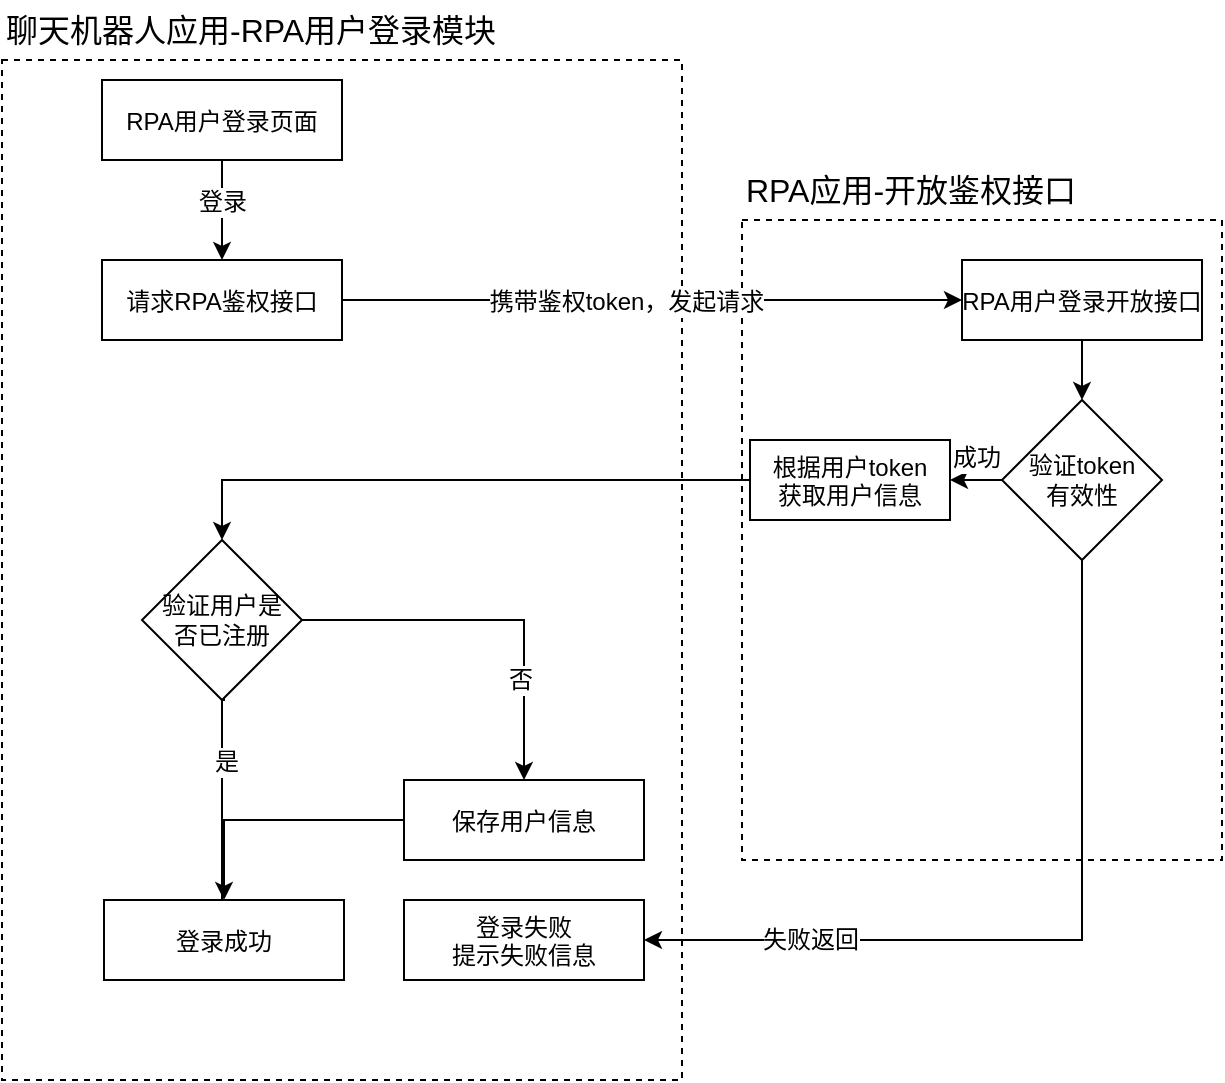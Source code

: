 <mxfile version="20.8.1" type="github">
  <diagram id="9YyZ07Da_IVuiGG4WhZK" name="第 1 页">
    <mxGraphModel dx="718" dy="1131" grid="1" gridSize="10" guides="1" tooltips="1" connect="1" arrows="1" fold="1" page="1" pageScale="1" pageWidth="827" pageHeight="1169" math="0" shadow="0">
      <root>
        <mxCell id="0" />
        <mxCell id="1" parent="0" />
        <mxCell id="CGMIVqNdGJCKhpfUNJ2R-1" value="" style="fontStyle=0;dashed=1;" parent="1" vertex="1">
          <mxGeometry x="936" y="230" width="340" height="510" as="geometry" />
        </mxCell>
        <mxCell id="CGMIVqNdGJCKhpfUNJ2R-2" value="聊天机器人应用-RPA用户登录模块" style="text;html=1;strokeColor=none;fillColor=none;align=left;verticalAlign=middle;whiteSpace=wrap;rounded=0;fontSize=16;" parent="1" vertex="1">
          <mxGeometry x="936" y="200" width="270" height="30" as="geometry" />
        </mxCell>
        <mxCell id="CGMIVqNdGJCKhpfUNJ2R-3" value="" style="fontStyle=0;dashed=1;" parent="1" vertex="1">
          <mxGeometry x="1306" y="310" width="240" height="320" as="geometry" />
        </mxCell>
        <mxCell id="CGMIVqNdGJCKhpfUNJ2R-4" value="RPA应用-开放鉴权接口" style="text;html=1;strokeColor=none;fillColor=none;align=left;verticalAlign=middle;whiteSpace=wrap;rounded=0;fontSize=16;" parent="1" vertex="1">
          <mxGeometry x="1306" y="280" width="220" height="30" as="geometry" />
        </mxCell>
        <mxCell id="CGMIVqNdGJCKhpfUNJ2R-5" style="edgeStyle=orthogonalEdgeStyle;rounded=0;orthogonalLoop=1;jettySize=auto;html=1;fontFamily=Helvetica;fontSize=12;fontColor=default;entryX=0.5;entryY=0;entryDx=0;entryDy=0;" parent="1" source="CGMIVqNdGJCKhpfUNJ2R-7" target="CGMIVqNdGJCKhpfUNJ2R-10" edge="1">
          <mxGeometry relative="1" as="geometry">
            <mxPoint x="1046" y="330" as="targetPoint" />
          </mxGeometry>
        </mxCell>
        <mxCell id="CGMIVqNdGJCKhpfUNJ2R-6" value="登录" style="edgeLabel;html=1;align=center;verticalAlign=middle;resizable=0;points=[];fontSize=12;fontFamily=Helvetica;fontColor=default;" parent="CGMIVqNdGJCKhpfUNJ2R-5" vertex="1" connectable="0">
          <mxGeometry x="0.333" y="-2" relative="1" as="geometry">
            <mxPoint x="2" y="-13" as="offset" />
          </mxGeometry>
        </mxCell>
        <mxCell id="CGMIVqNdGJCKhpfUNJ2R-7" value="RPA用户登录页面" style="fontStyle=0;fontSize=12;" parent="1" vertex="1">
          <mxGeometry x="986" y="240" width="120" height="40" as="geometry" />
        </mxCell>
        <mxCell id="CGMIVqNdGJCKhpfUNJ2R-8" style="edgeStyle=orthogonalEdgeStyle;rounded=0;orthogonalLoop=1;jettySize=auto;html=1;entryX=0;entryY=0.5;entryDx=0;entryDy=0;fontFamily=Helvetica;fontSize=12;fontColor=default;" parent="1" source="CGMIVqNdGJCKhpfUNJ2R-10" target="CGMIVqNdGJCKhpfUNJ2R-12" edge="1">
          <mxGeometry relative="1" as="geometry" />
        </mxCell>
        <mxCell id="CGMIVqNdGJCKhpfUNJ2R-9" value="携带鉴权token，发起请求" style="edgeLabel;html=1;align=center;verticalAlign=middle;resizable=0;points=[];fontSize=12;fontFamily=Helvetica;fontColor=default;" parent="CGMIVqNdGJCKhpfUNJ2R-8" vertex="1" connectable="0">
          <mxGeometry x="-0.083" y="-1" relative="1" as="geometry">
            <mxPoint as="offset" />
          </mxGeometry>
        </mxCell>
        <mxCell id="CGMIVqNdGJCKhpfUNJ2R-10" value="请求RPA鉴权接口" style="fontStyle=0;fontSize=12;" parent="1" vertex="1">
          <mxGeometry x="986" y="330" width="120" height="40" as="geometry" />
        </mxCell>
        <mxCell id="CGMIVqNdGJCKhpfUNJ2R-11" style="edgeStyle=orthogonalEdgeStyle;rounded=0;orthogonalLoop=1;jettySize=auto;html=1;entryX=0.5;entryY=0;entryDx=0;entryDy=0;fontFamily=Helvetica;fontSize=12;fontColor=default;" parent="1" source="CGMIVqNdGJCKhpfUNJ2R-12" target="CGMIVqNdGJCKhpfUNJ2R-22" edge="1">
          <mxGeometry relative="1" as="geometry" />
        </mxCell>
        <mxCell id="CGMIVqNdGJCKhpfUNJ2R-12" value="RPA用户登录开放接口" style="fontStyle=0;fontSize=12;" parent="1" vertex="1">
          <mxGeometry x="1416" y="330" width="120" height="40" as="geometry" />
        </mxCell>
        <mxCell id="CGMIVqNdGJCKhpfUNJ2R-14" style="edgeStyle=orthogonalEdgeStyle;rounded=0;orthogonalLoop=1;jettySize=auto;html=1;fontFamily=Helvetica;fontSize=12;fontColor=default;exitX=0;exitY=0.5;exitDx=0;exitDy=0;entryX=0.5;entryY=0;entryDx=0;entryDy=0;" parent="1" target="CGMIVqNdGJCKhpfUNJ2R-30" edge="1">
          <mxGeometry relative="1" as="geometry">
            <mxPoint x="1046" y="420" as="targetPoint" />
            <Array as="points">
              <mxPoint x="1046" y="440" />
            </Array>
            <mxPoint x="1316" y="440" as="sourcePoint" />
          </mxGeometry>
        </mxCell>
        <mxCell id="CGMIVqNdGJCKhpfUNJ2R-17" value="登录失败&#xa;提示失败信息" style="fontStyle=0;fontSize=12;" parent="1" vertex="1">
          <mxGeometry x="1137" y="650" width="120" height="40" as="geometry" />
        </mxCell>
        <mxCell id="CGMIVqNdGJCKhpfUNJ2R-18" style="edgeStyle=orthogonalEdgeStyle;rounded=0;orthogonalLoop=1;jettySize=auto;html=1;fontFamily=Helvetica;fontSize=12;fontColor=default;entryX=1;entryY=0.5;entryDx=0;entryDy=0;" parent="1" source="CGMIVqNdGJCKhpfUNJ2R-22" target="7ssed5X1ariI-GvpH_s3-1" edge="1">
          <mxGeometry relative="1" as="geometry">
            <Array as="points">
              <mxPoint x="1416" y="440" />
            </Array>
            <mxPoint x="1396" y="440" as="targetPoint" />
          </mxGeometry>
        </mxCell>
        <mxCell id="CGMIVqNdGJCKhpfUNJ2R-19" value="成功" style="edgeLabel;html=1;align=center;verticalAlign=middle;resizable=0;points=[];fontSize=12;fontFamily=Helvetica;fontColor=default;" parent="CGMIVqNdGJCKhpfUNJ2R-18" vertex="1" connectable="0">
          <mxGeometry x="0.05" relative="1" as="geometry">
            <mxPoint y="-11" as="offset" />
          </mxGeometry>
        </mxCell>
        <mxCell id="CGMIVqNdGJCKhpfUNJ2R-20" style="edgeStyle=orthogonalEdgeStyle;rounded=0;orthogonalLoop=1;jettySize=auto;html=1;entryX=1;entryY=0.5;entryDx=0;entryDy=0;fontFamily=Helvetica;fontSize=12;fontColor=default;exitX=0.5;exitY=1;exitDx=0;exitDy=0;" parent="1" source="CGMIVqNdGJCKhpfUNJ2R-22" target="CGMIVqNdGJCKhpfUNJ2R-17" edge="1">
          <mxGeometry relative="1" as="geometry">
            <Array as="points">
              <mxPoint x="1476" y="670" />
            </Array>
          </mxGeometry>
        </mxCell>
        <mxCell id="CGMIVqNdGJCKhpfUNJ2R-21" value="失败返回" style="edgeLabel;html=1;align=center;verticalAlign=middle;resizable=0;points=[];fontSize=12;fontFamily=Helvetica;fontColor=default;" parent="CGMIVqNdGJCKhpfUNJ2R-20" vertex="1" connectable="0">
          <mxGeometry x="0.604" y="3" relative="1" as="geometry">
            <mxPoint x="2" y="-3" as="offset" />
          </mxGeometry>
        </mxCell>
        <mxCell id="CGMIVqNdGJCKhpfUNJ2R-22" value="验证token&lt;br&gt;有效性" style="rhombus;whiteSpace=wrap;html=1;fontFamily=Helvetica;fontSize=12;fontColor=default;" parent="1" vertex="1">
          <mxGeometry x="1436" y="400" width="80" height="80" as="geometry" />
        </mxCell>
        <mxCell id="CGMIVqNdGJCKhpfUNJ2R-23" style="edgeStyle=orthogonalEdgeStyle;rounded=0;orthogonalLoop=1;jettySize=auto;html=1;fontFamily=Helvetica;fontSize=12;fontColor=default;" parent="1" source="CGMIVqNdGJCKhpfUNJ2R-24" target="CGMIVqNdGJCKhpfUNJ2R-31" edge="1">
          <mxGeometry relative="1" as="geometry" />
        </mxCell>
        <mxCell id="CGMIVqNdGJCKhpfUNJ2R-24" value="保存用户信息" style="fontStyle=0;fontSize=12;" parent="1" vertex="1">
          <mxGeometry x="1137" y="590" width="120" height="40" as="geometry" />
        </mxCell>
        <mxCell id="CGMIVqNdGJCKhpfUNJ2R-25" style="edgeStyle=orthogonalEdgeStyle;rounded=0;orthogonalLoop=1;jettySize=auto;html=1;entryX=0.5;entryY=0;entryDx=0;entryDy=0;fontFamily=Helvetica;fontSize=12;fontColor=default;exitX=1;exitY=0.5;exitDx=0;exitDy=0;" parent="1" source="CGMIVqNdGJCKhpfUNJ2R-30" target="CGMIVqNdGJCKhpfUNJ2R-24" edge="1">
          <mxGeometry relative="1" as="geometry">
            <mxPoint x="1046" y="420" as="sourcePoint" />
          </mxGeometry>
        </mxCell>
        <mxCell id="CGMIVqNdGJCKhpfUNJ2R-26" value="否" style="edgeLabel;html=1;align=center;verticalAlign=middle;resizable=0;points=[];fontSize=12;fontFamily=Helvetica;fontColor=default;" parent="CGMIVqNdGJCKhpfUNJ2R-25" vertex="1" connectable="0">
          <mxGeometry x="-0.613" relative="1" as="geometry">
            <mxPoint x="72" y="30" as="offset" />
          </mxGeometry>
        </mxCell>
        <mxCell id="CGMIVqNdGJCKhpfUNJ2R-27" style="edgeStyle=orthogonalEdgeStyle;rounded=0;orthogonalLoop=1;jettySize=auto;html=1;fontFamily=Helvetica;fontSize=12;fontColor=default;entryX=0.5;entryY=0;entryDx=0;entryDy=0;exitX=0.5;exitY=1;exitDx=0;exitDy=0;" parent="1" source="CGMIVqNdGJCKhpfUNJ2R-30" target="CGMIVqNdGJCKhpfUNJ2R-31" edge="1">
          <mxGeometry relative="1" as="geometry">
            <Array as="points">
              <mxPoint x="1047" y="510" />
              <mxPoint x="1046" y="510" />
              <mxPoint x="1046" y="670" />
              <mxPoint x="1047" y="670" />
            </Array>
          </mxGeometry>
        </mxCell>
        <mxCell id="CGMIVqNdGJCKhpfUNJ2R-28" value="是" style="edgeLabel;html=1;align=center;verticalAlign=middle;resizable=0;points=[];fontSize=12;fontFamily=Helvetica;fontColor=default;" parent="CGMIVqNdGJCKhpfUNJ2R-27" vertex="1" connectable="0">
          <mxGeometry x="-0.764" relative="1" as="geometry">
            <mxPoint as="offset" />
          </mxGeometry>
        </mxCell>
        <mxCell id="CGMIVqNdGJCKhpfUNJ2R-29" value="是" style="edgeLabel;html=1;align=center;verticalAlign=middle;resizable=0;points=[];fontSize=12;fontFamily=Helvetica;fontColor=default;" parent="CGMIVqNdGJCKhpfUNJ2R-27" vertex="1" connectable="0">
          <mxGeometry x="0.012" y="2" relative="1" as="geometry">
            <mxPoint as="offset" />
          </mxGeometry>
        </mxCell>
        <mxCell id="CGMIVqNdGJCKhpfUNJ2R-30" value="验证用户是&lt;br&gt;否已注册" style="rhombus;whiteSpace=wrap;html=1;fontFamily=Helvetica;fontSize=12;fontColor=default;" parent="1" vertex="1">
          <mxGeometry x="1006" y="470" width="80" height="80" as="geometry" />
        </mxCell>
        <mxCell id="CGMIVqNdGJCKhpfUNJ2R-31" value="登录成功" style="fontStyle=0;fontSize=12;" parent="1" vertex="1">
          <mxGeometry x="987" y="650" width="120" height="40" as="geometry" />
        </mxCell>
        <mxCell id="7ssed5X1ariI-GvpH_s3-1" value="根据用户token&#xa;获取用户信息" style="fontStyle=0;fontSize=12;" vertex="1" parent="1">
          <mxGeometry x="1310" y="420" width="100" height="40" as="geometry" />
        </mxCell>
      </root>
    </mxGraphModel>
  </diagram>
</mxfile>
